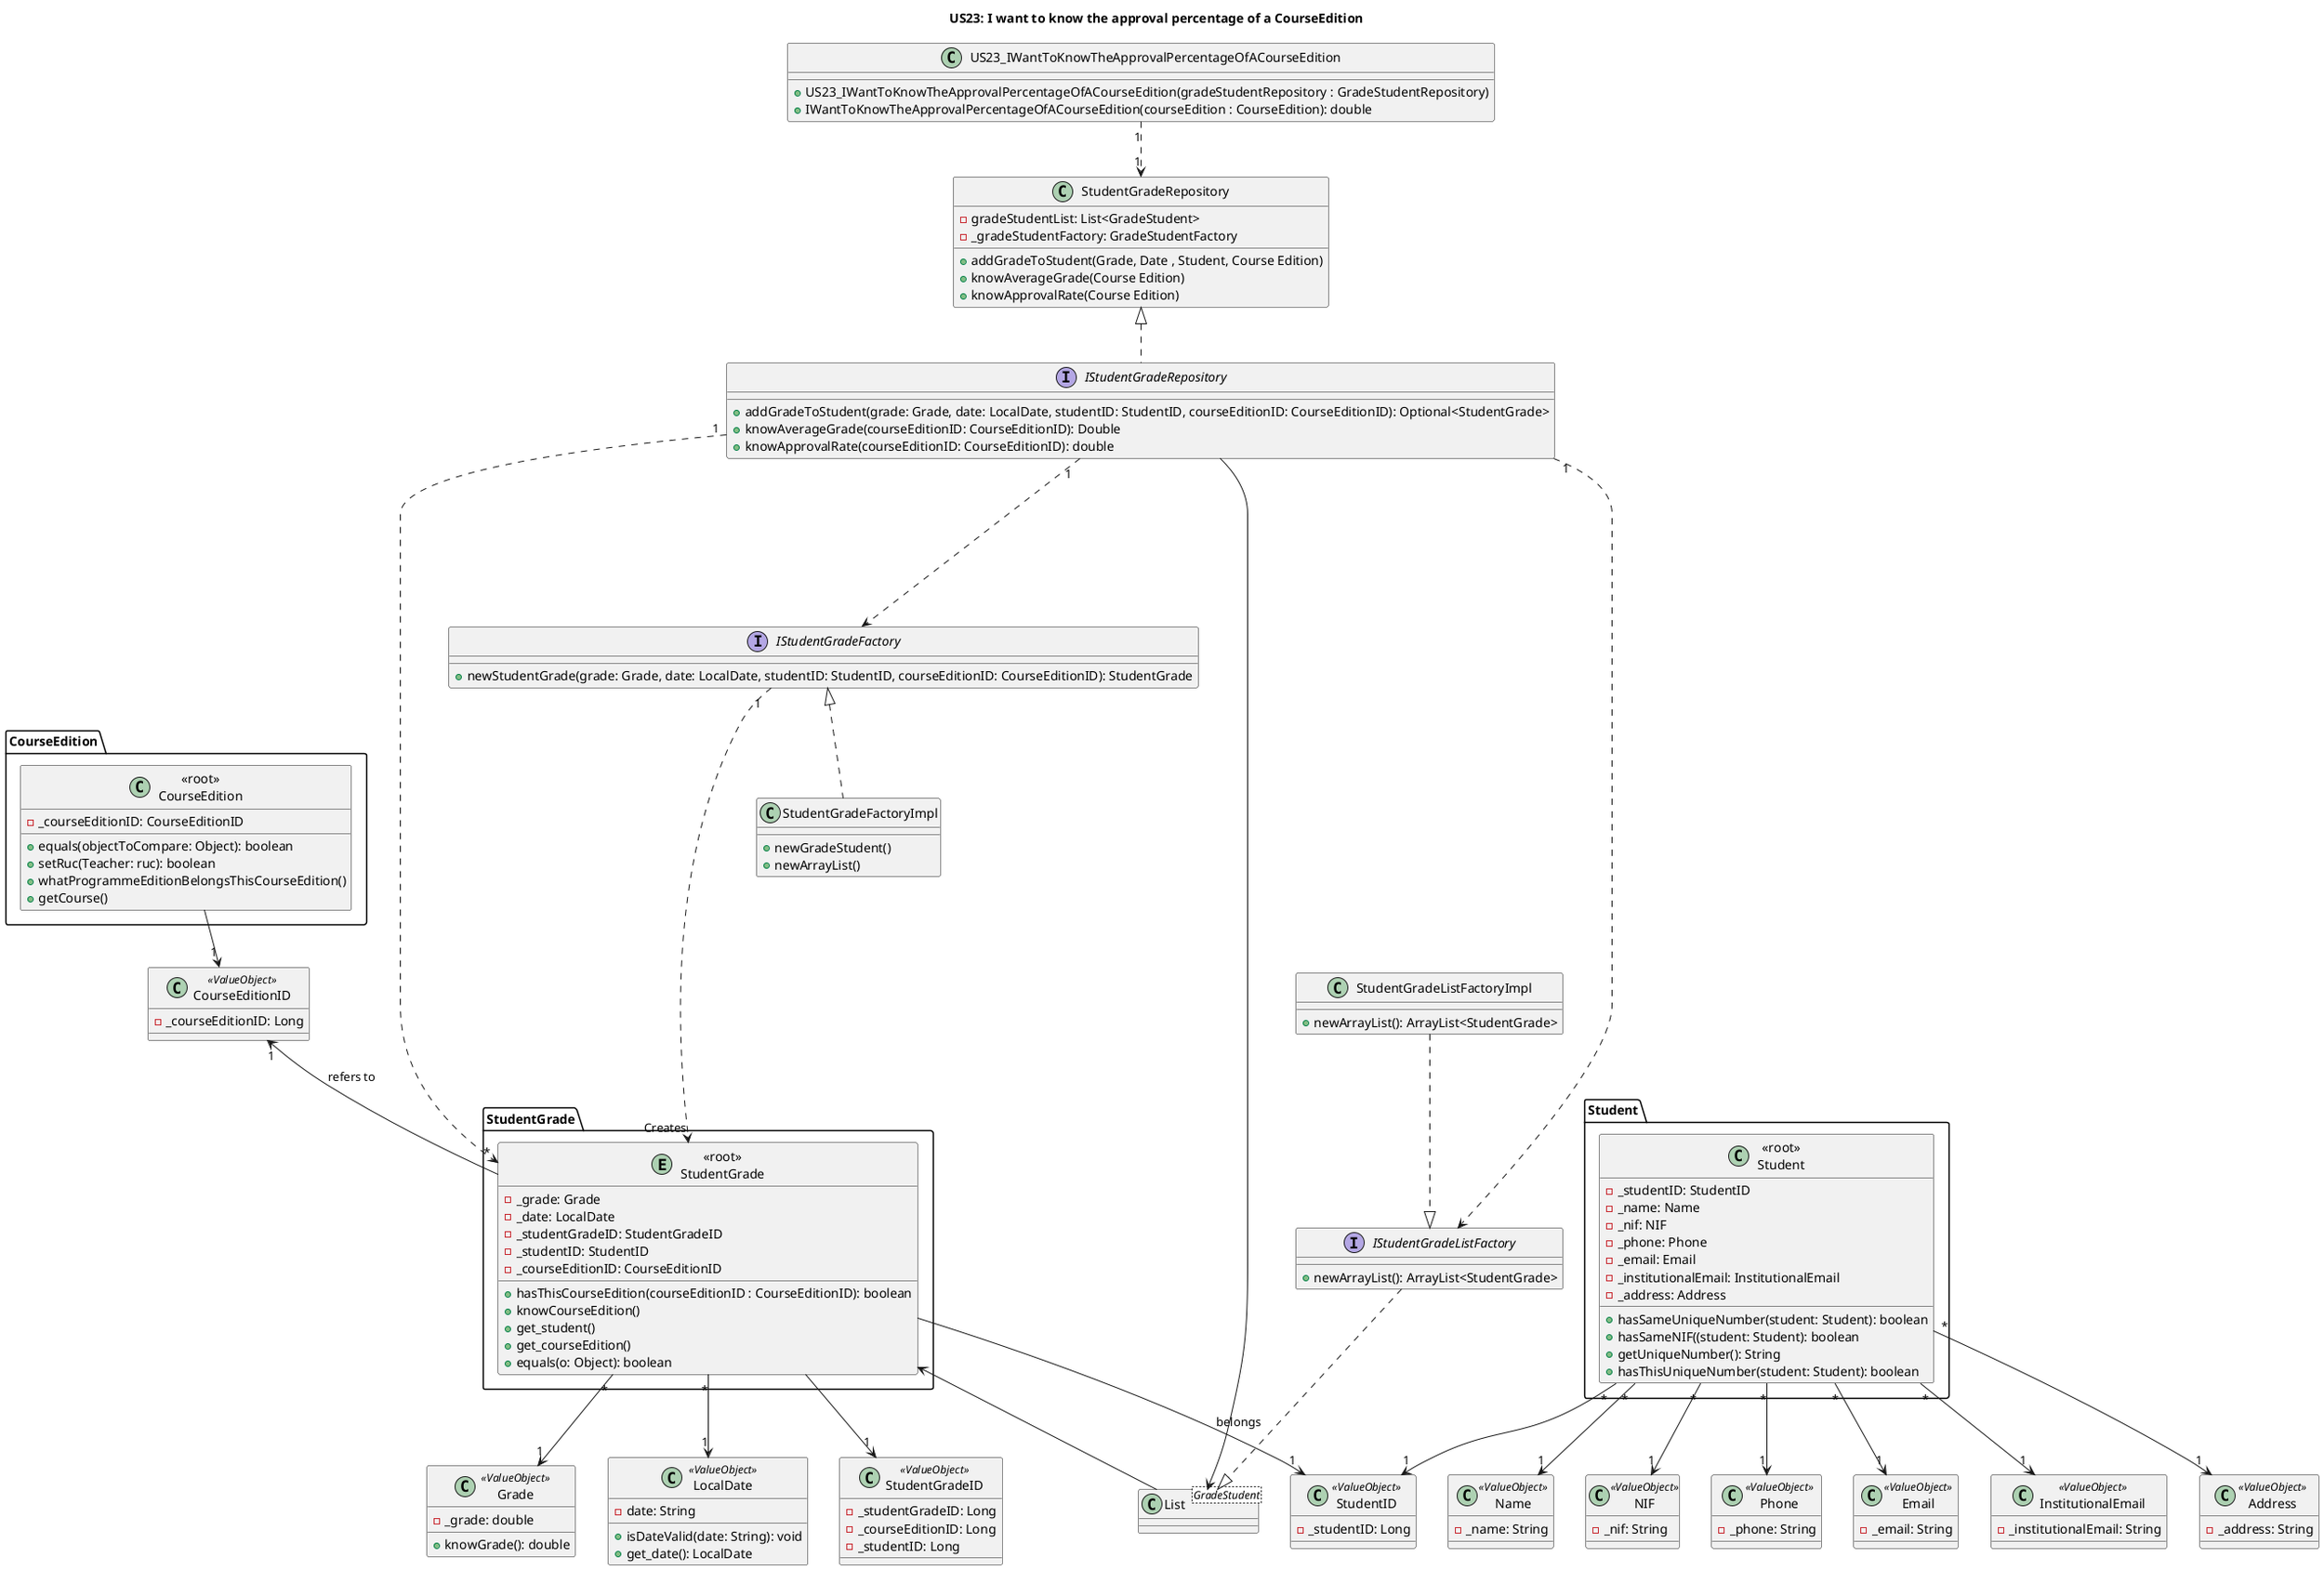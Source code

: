 @startuml
title US23: I want to know the approval percentage of a CourseEdition
'left to right direction

class US23_IWantToKnowTheApprovalPercentageOfACourseEdition  {
    +US23_IWantToKnowTheApprovalPercentageOfACourseEdition(gradeStudentRepository : GradeStudentRepository)
    +IWantToKnowTheApprovalPercentageOfACourseEdition(courseEdition : CourseEdition): double

}

interface IStudentGradeRepository {
    +addGradeToStudent(grade: Grade, date: LocalDate, studentID: StudentID, courseEditionID: CourseEditionID): Optional<StudentGrade>
    +knowAverageGrade(courseEditionID: CourseEditionID): Double
    +knowApprovalRate(courseEditionID: CourseEditionID): double
}

package "StudentGrade" {
entity "<<root>>\nStudentGrade" {
    -_grade: Grade
    -_date: LocalDate
    -_studentGradeID: StudentGradeID
    -_studentID: StudentID
    -_courseEditionID: CourseEditionID
    +hasThisCourseEdition(courseEditionID : CourseEditionID): boolean
    +knowCourseEdition()
    +get_student()
    +get_courseEdition()
    +equals(o: Object): boolean

    }
}

class Grade <<ValueObject>> {
    -_grade: double
    +knowGrade(): double
    }

    class LocalDate <<ValueObject>> {
    -date: String
    +isDateValid(date: String): void
    +get_date(): LocalDate
    }

class StudentGradeID <<ValueObject>> {
    -_studentGradeID: Long
    -_courseEditionID: Long
    -_studentID: Long
}

class StudentGradeRepository {
    -gradeStudentList: List<GradeStudent>
    - _gradeStudentFactory: GradeStudentFactory
    +addGradeToStudent(Grade, Date , Student, Course Edition)
    +knowAverageGrade(Course Edition)
    +knowApprovalRate(Course Edition)
}


class StudentGradeFactoryImpl {
    +newGradeStudent()
}
class List<GradeStudent> {

}

class StudentGradeFactoryImpl {
    +newArrayList()
}

class StudentGradeListFactoryImpl {
    +newArrayList(): ArrayList<StudentGrade>
}

interface IStudentGradeListFactory {
    +newArrayList(): ArrayList<StudentGrade>
}

interface IStudentGradeFactory {
    +newStudentGrade(grade: Grade, date: LocalDate, studentID: StudentID, courseEditionID: CourseEditionID): StudentGrade
}

package "Student" {
class "<<root>>\nStudent" {
    -_studentID: StudentID
    -_name: Name
    -_nif: NIF
    -_phone: Phone
    -_email: Email
    -_institutionalEmail: InstitutionalEmail
    -_address: Address
    +hasSameUniqueNumber(student: Student): boolean
    +hasSameNIF((student: Student): boolean
    +getUniqueNumber(): String
    +hasThisUniqueNumber(student: Student): boolean
    }
}

class Name <<ValueObject>> {
    -_name: String
    }

    class NIF <<ValueObject>> {
    -_nif: String
    }

    class Phone <<ValueObject>> {
    -_phone: String
    }

    class Email <<ValueObject>> {
    -_email: String
    }

    class InstitutionalEmail <<ValueObject>> {
    -_institutionalEmail: String
    }

    class Address <<ValueObject>> {
    -_address: String
    }

class StudentID <<ValueObject>> {
    -_studentID: Long
}
package "CourseEdition" {
class "<<root>>\nCourseEdition" {
    -_courseEditionID: CourseEditionID
    +equals(objectToCompare: Object): boolean
    +setRuc(Teacher: ruc): boolean
    +whatProgrammeEditionBelongsThisCourseEdition()
    +getCourse()
    }
}

class CourseEditionID <<ValueObject>> {
    -_courseEditionID: Long
}

"<<root>>\nStudentGrade" "*" --> "1" Grade
"<<root>>\nStudentGrade" "*" --> "1" LocalDate
"<<root>>\nStudentGrade" --> "1" StudentID: belongs
"<<root>>\nStudentGrade" --> "1" StudentGradeID
"<<root>>\nStudentGrade" -up-> "1" CourseEditionID : refers to
"<<root>>\nStudent" "*" --> "1" Name
"<<root>>\nStudent" "*" --> "1" NIF
"<<root>>\nStudent" "*" --> "1" Email
"<<root>>\nStudent" "*" --> "1" Phone
"<<root>>\nStudent" "*" --> "1" Address
"<<root>>\nStudent" "*" --> "1" StudentID
"<<root>>\nStudent" "*" --> "1" InstitutionalEmail
IStudentGradeRepository "1" ....> IStudentGradeFactory
IStudentGradeRepository "1" ....>  IStudentGradeListFactory
IStudentGradeFactory "1" ....> "Creates" "<<root>>\nStudentGrade"
StudentGradeListFactoryImpl ..|>  IStudentGradeListFactory
IStudentGradeFactory  <|..  StudentGradeFactoryImpl
IStudentGradeListFactory ..|> List
"<<root>>\nStudentGrade" <-- List
StudentGradeRepository <|.. IStudentGradeRepository
List <-- IStudentGradeRepository

"<<root>>\nCourseEdition" --> "1" CourseEditionID

IStudentGradeRepository "1" ....> "*" "<<root>>\nStudentGrade"

US23_IWantToKnowTheApprovalPercentageOfACourseEdition "1" ..> "1" StudentGradeRepository



@enduml